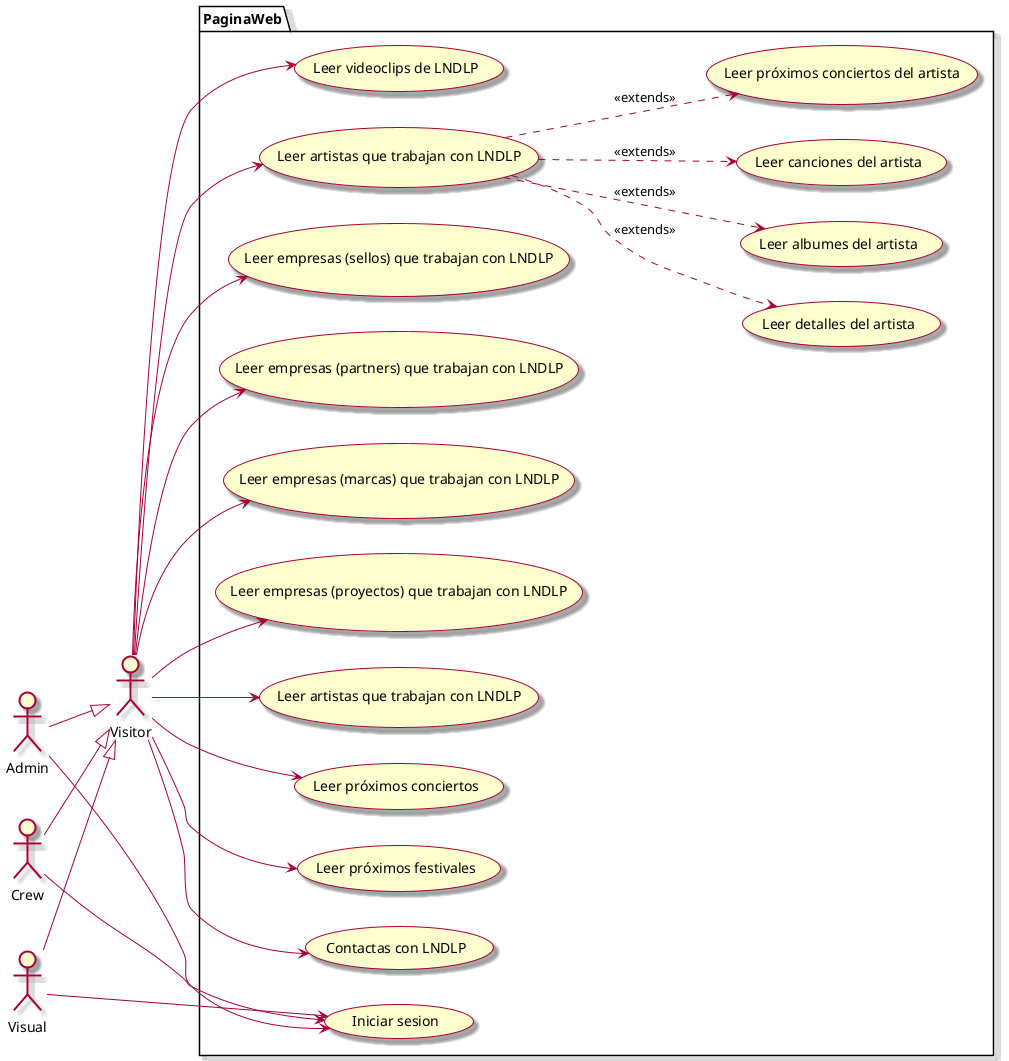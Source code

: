 @startuml CasoDeUsoWeb

skin rose

left to right direction
actor "Visitor" as vi

:Visual: as V
:Admin: as A
:Crew: as C
:Visitor: as vi

vi <|-up- V
vi <|-up- C
vi <|-up- A


package PaginaWeb {
    usecase "Iniciar sesion" as UC1
    usecase "Leer artistas que trabajan con LNDLP" as UC2
    usecase "Leer próximos conciertos" as UC3
    usecase "Leer próximos festivales" as UC4
    usecase "Contactas con LNDLP" as UC5
    usecase "Leer videoclips de LNDLP" as UC6
    usecase "Leer artistas que trabajan con LNDLP" as UC7
    usecase "Leer detalles del artista" as UC8
    usecase "Leer albumes del artista" as UC9
    usecase "Leer canciones del artista" as UC10
    usecase "Leer próximos conciertos del artista" as UC11
    usecase "Leer empresas (sellos) que trabajan con LNDLP" as UC12
    usecase "Leer empresas (partners) que trabajan con LNDLP" as UC13
    usecase "Leer empresas (marcas) que trabajan con LNDLP" as UC14
    usecase "Leer empresas (proyectos) que trabajan con LNDLP" as UC15
    
    vi --> UC2
    vi --> UC3
    vi --> UC4
    vi --> UC5
    vi --> UC6
    vi --> UC7
    vi --> UC12
    vi --> UC13
    vi --> UC14
    vi --> UC15

    UC7 .-> UC8: <<extends>>
    UC7 .-> UC9: <<extends>>
    UC7 .-> UC10: <<extends>>
    UC7 .-> UC11: <<extends>>

    V --> UC1
    A --> UC1
    C --> UC1

}

@enduml